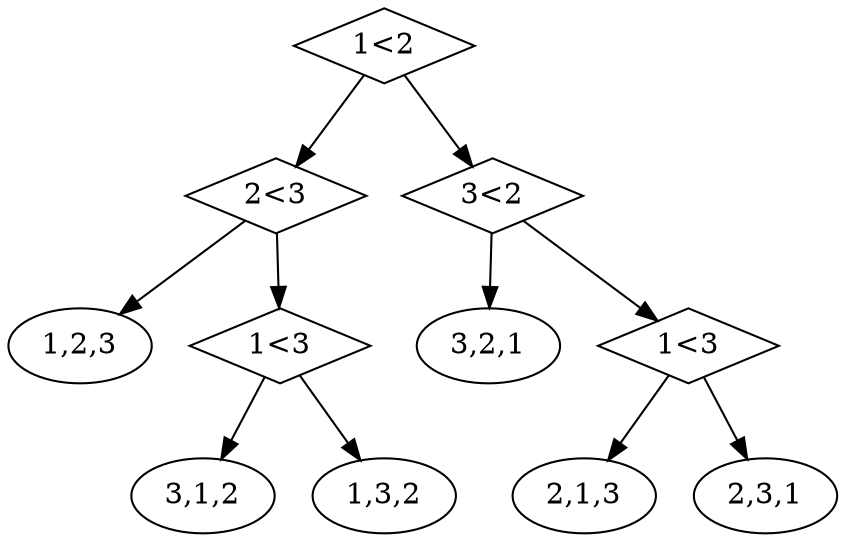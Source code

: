 digraph G {
    12 [label="1<2",shape=diamond];
    r123 [label="1,2,3"];
    r213 [label="2,1,3"];
    r321 [label="3,2,1"];
    r312 [label="3,1,2"];
    r132 [label="1,3,2"];
    r231 [label="2,3,1"];
    d23v1 [label="2<3",shape=diamond];
    d23v2 [label="3<2",shape=diamond];
    12 -> d23v1;
    12 -> d23v2;
    d13v1 [label="1<3",shape=diamond];
    d23v1 -> r123;
    d23v1 -> d13v1;
    d13v1 -> r312;
    d13v1 -> r132;
    d13v2 [label="1<3",shape=diamond];
    d23v2 -> r321 [side=left];
    d23v2 -> d13v2 [side=right];
    d13v2 -> r213;
    d13v2 -> r231;
}
